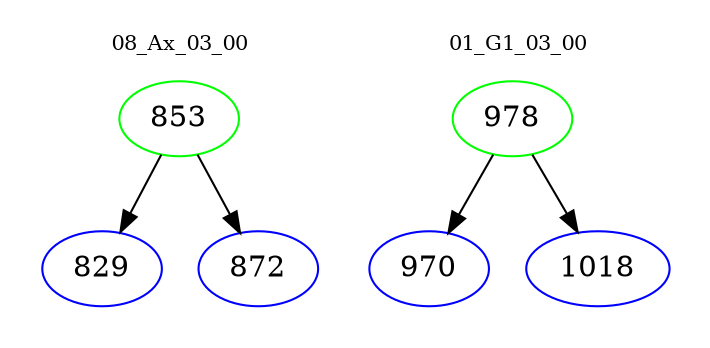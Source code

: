 digraph{
subgraph cluster_0 {
color = white
label = "08_Ax_03_00";
fontsize=10;
T0_853 [label="853", color="green"]
T0_853 -> T0_829 [color="black"]
T0_829 [label="829", color="blue"]
T0_853 -> T0_872 [color="black"]
T0_872 [label="872", color="blue"]
}
subgraph cluster_1 {
color = white
label = "01_G1_03_00";
fontsize=10;
T1_978 [label="978", color="green"]
T1_978 -> T1_970 [color="black"]
T1_970 [label="970", color="blue"]
T1_978 -> T1_1018 [color="black"]
T1_1018 [label="1018", color="blue"]
}
}
